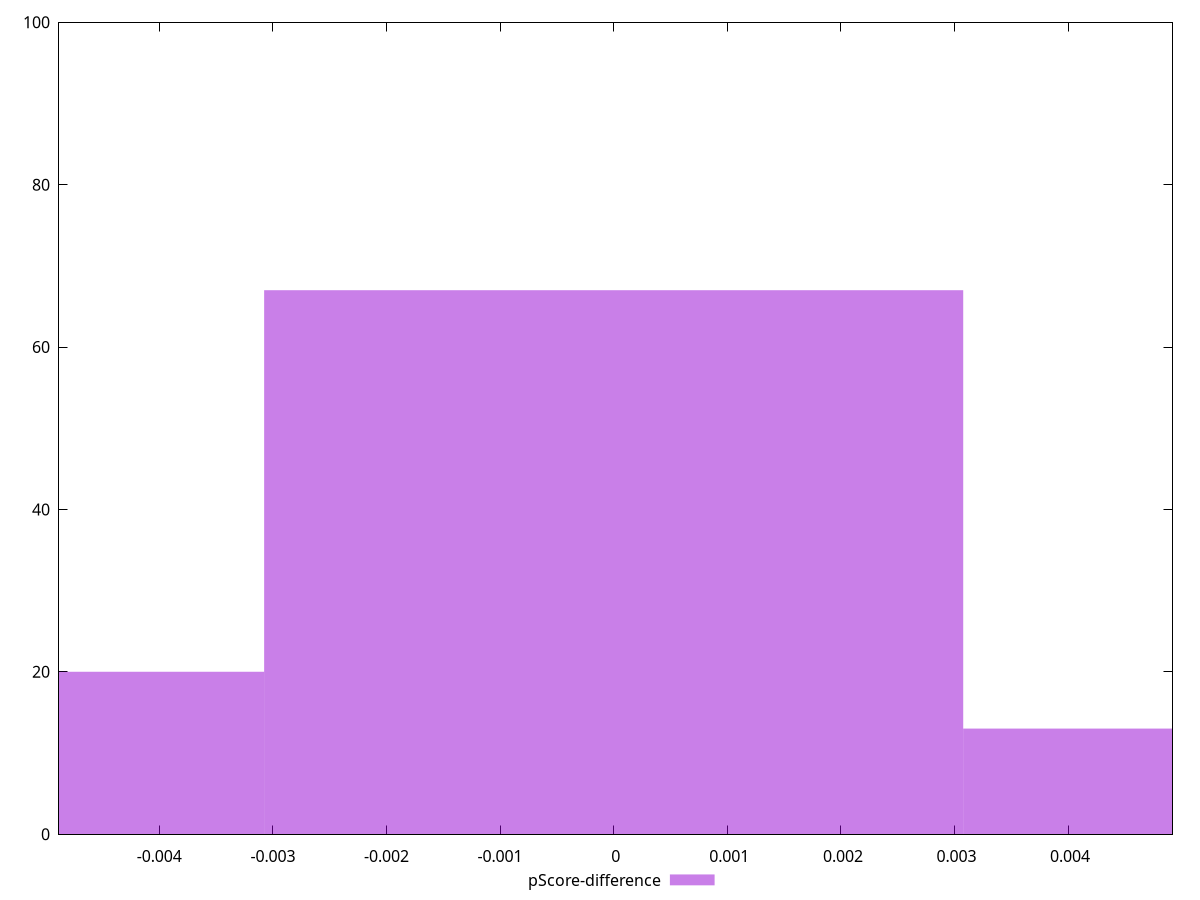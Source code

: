 reset

$pScoreDifference <<EOF
0 67
0.006153826279674362 13
-0.006153826279674362 20
EOF

set key outside below
set boxwidth 0.006153826279674362
set xrange [-0.004882804441835906:0.004919217276257992]
set yrange [0:100]
set trange [0:100]
set style fill transparent solid 0.5 noborder
set terminal svg size 640, 490 enhanced background rgb 'white'
set output "report_00013_2021-02-09T12-04-24.940Z/interactive/samples/pages/pScore-difference/histogram.svg"

plot $pScoreDifference title "pScore-difference" with boxes

reset
